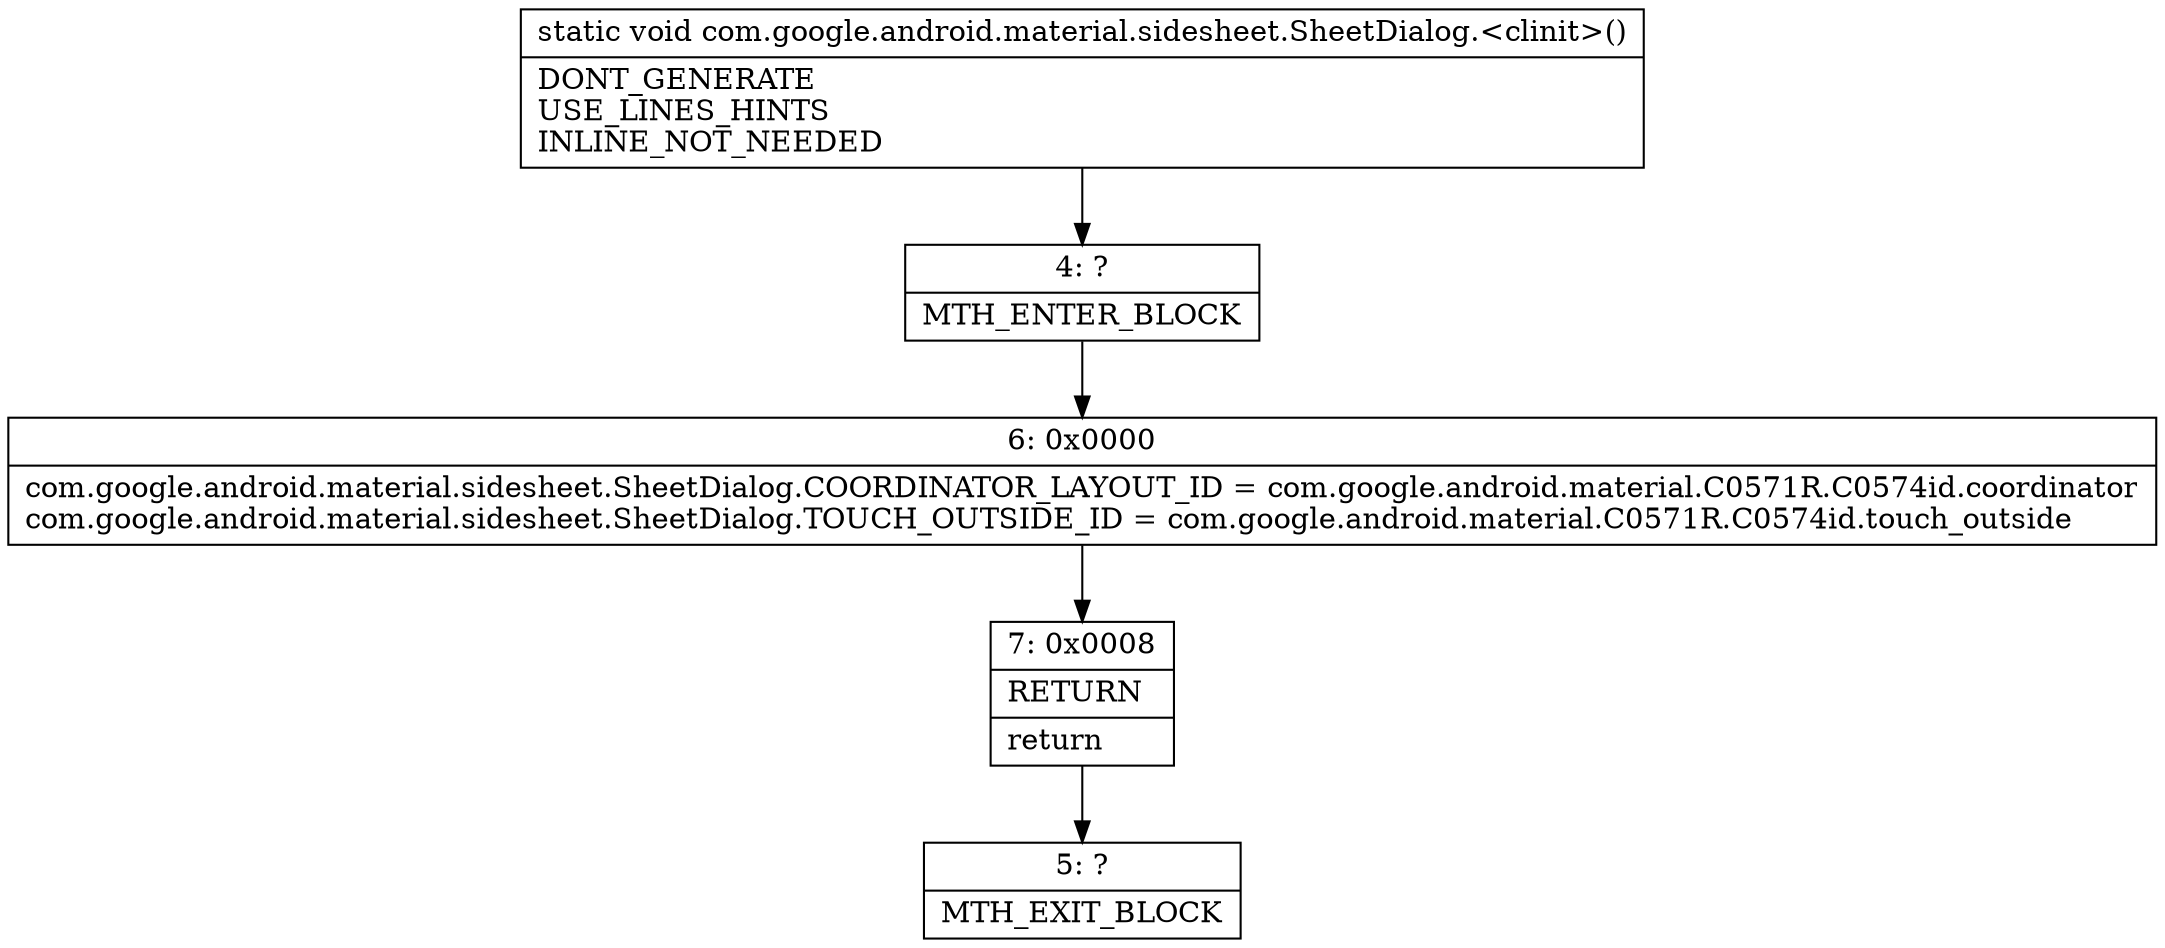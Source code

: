 digraph "CFG forcom.google.android.material.sidesheet.SheetDialog.\<clinit\>()V" {
Node_4 [shape=record,label="{4\:\ ?|MTH_ENTER_BLOCK\l}"];
Node_6 [shape=record,label="{6\:\ 0x0000|com.google.android.material.sidesheet.SheetDialog.COORDINATOR_LAYOUT_ID = com.google.android.material.C0571R.C0574id.coordinator\lcom.google.android.material.sidesheet.SheetDialog.TOUCH_OUTSIDE_ID = com.google.android.material.C0571R.C0574id.touch_outside\l}"];
Node_7 [shape=record,label="{7\:\ 0x0008|RETURN\l|return\l}"];
Node_5 [shape=record,label="{5\:\ ?|MTH_EXIT_BLOCK\l}"];
MethodNode[shape=record,label="{static void com.google.android.material.sidesheet.SheetDialog.\<clinit\>()  | DONT_GENERATE\lUSE_LINES_HINTS\lINLINE_NOT_NEEDED\l}"];
MethodNode -> Node_4;Node_4 -> Node_6;
Node_6 -> Node_7;
Node_7 -> Node_5;
}

